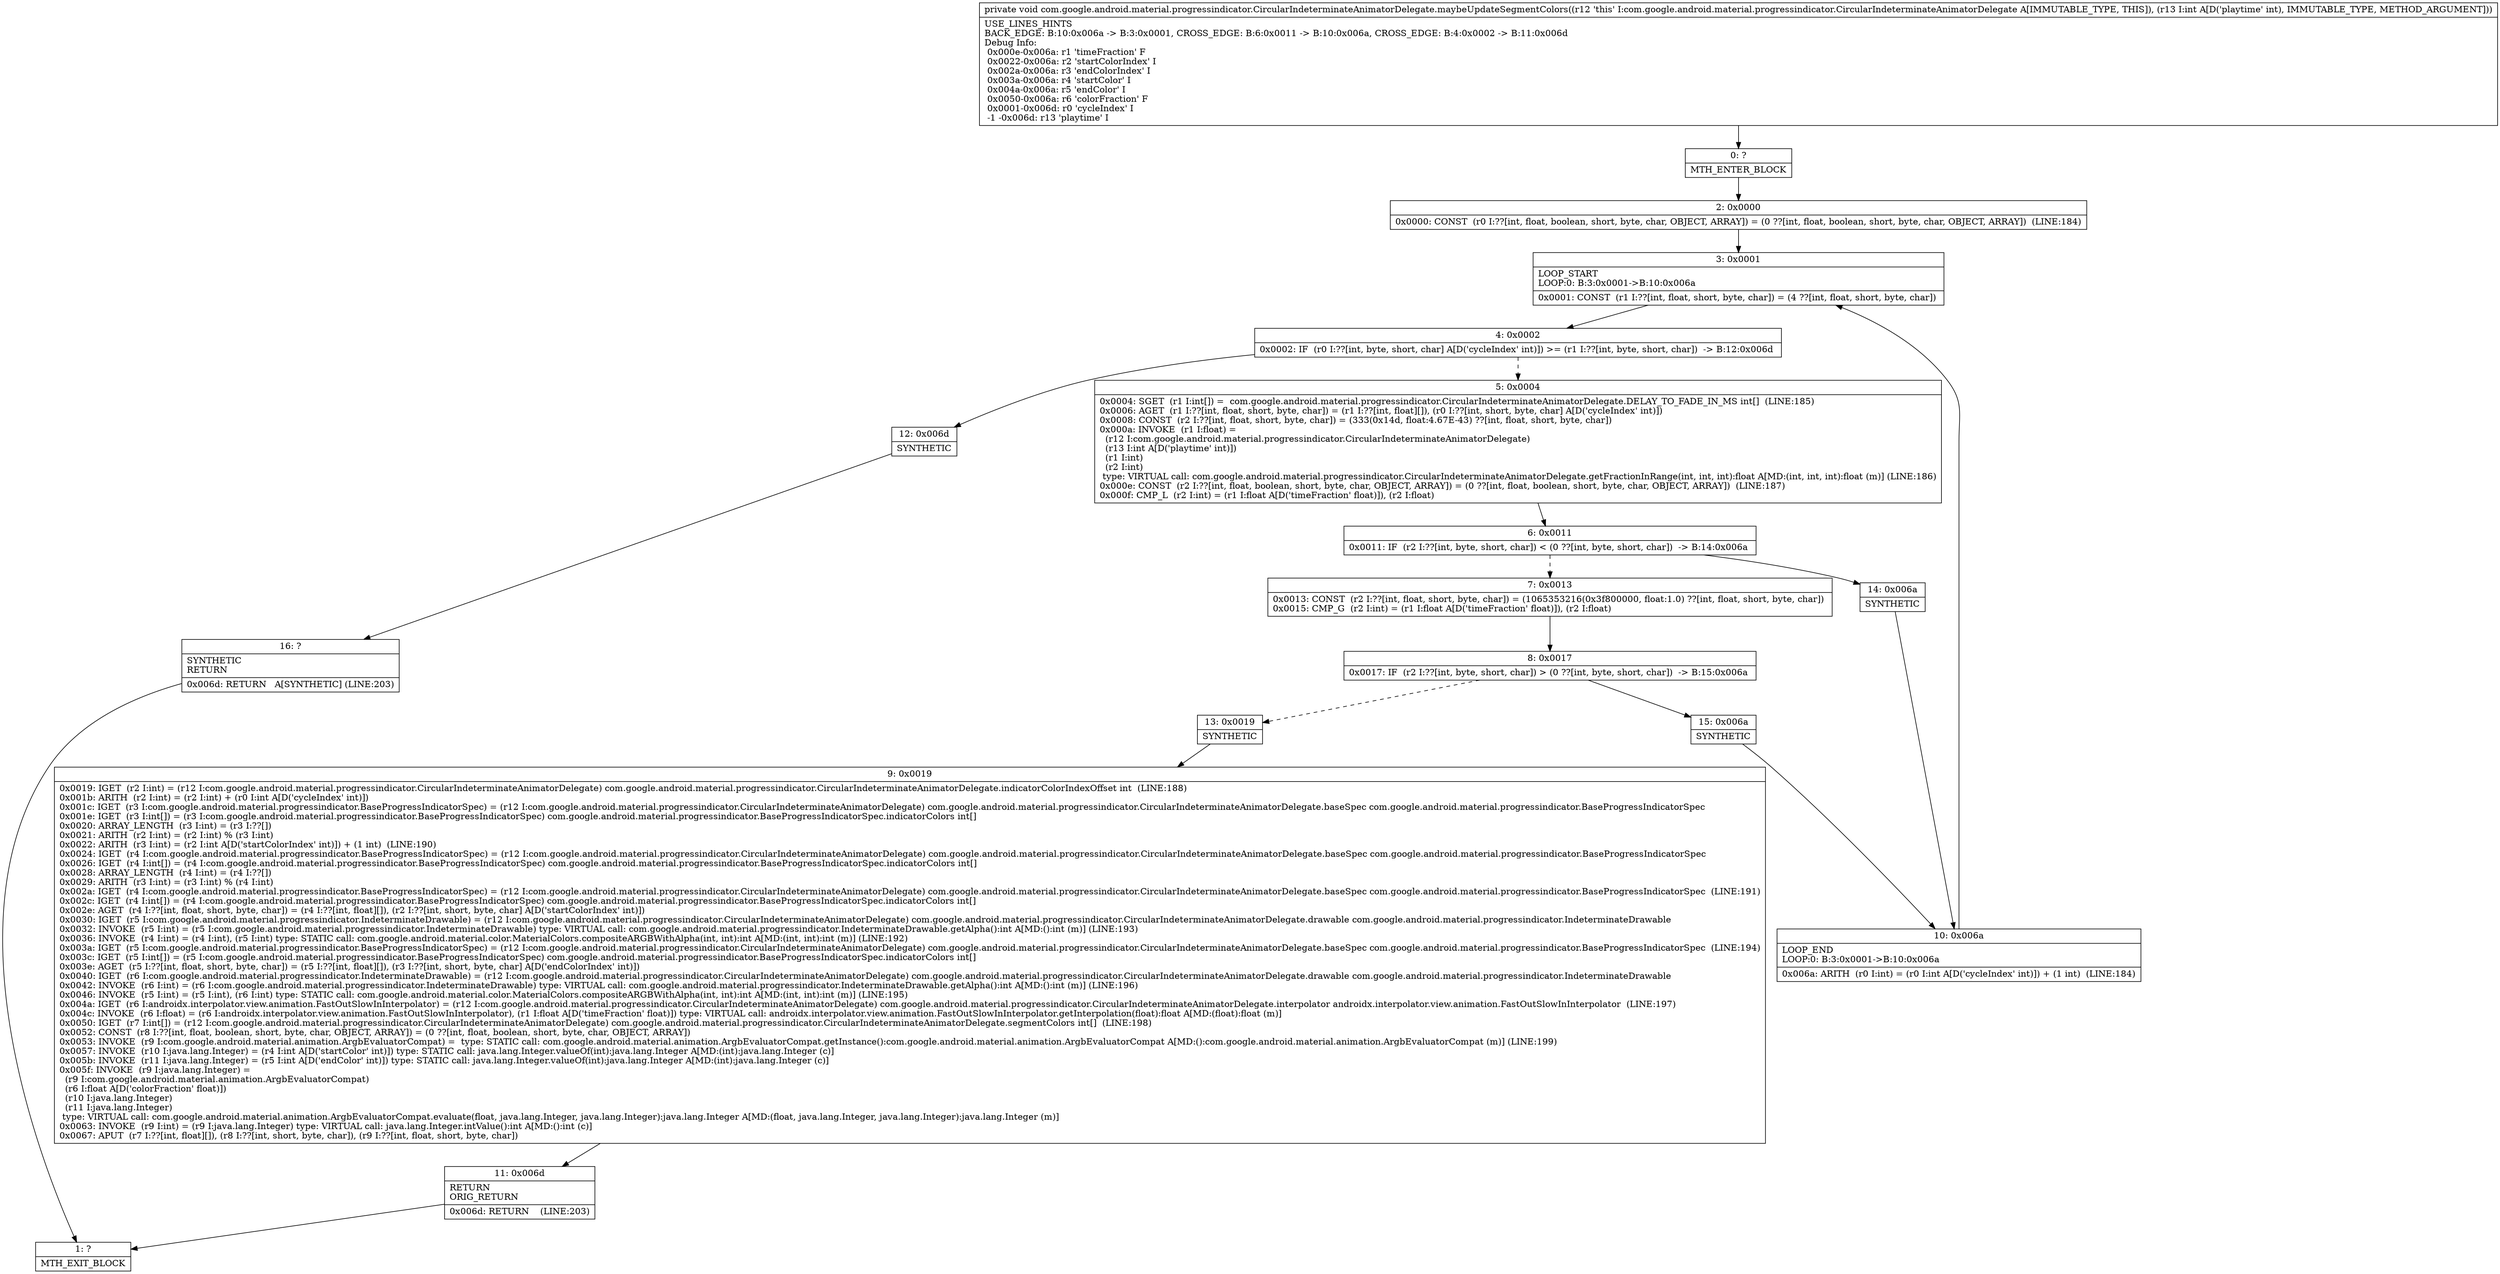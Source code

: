 digraph "CFG forcom.google.android.material.progressindicator.CircularIndeterminateAnimatorDelegate.maybeUpdateSegmentColors(I)V" {
Node_0 [shape=record,label="{0\:\ ?|MTH_ENTER_BLOCK\l}"];
Node_2 [shape=record,label="{2\:\ 0x0000|0x0000: CONST  (r0 I:??[int, float, boolean, short, byte, char, OBJECT, ARRAY]) = (0 ??[int, float, boolean, short, byte, char, OBJECT, ARRAY])  (LINE:184)\l}"];
Node_3 [shape=record,label="{3\:\ 0x0001|LOOP_START\lLOOP:0: B:3:0x0001\-\>B:10:0x006a\l|0x0001: CONST  (r1 I:??[int, float, short, byte, char]) = (4 ??[int, float, short, byte, char]) \l}"];
Node_4 [shape=record,label="{4\:\ 0x0002|0x0002: IF  (r0 I:??[int, byte, short, char] A[D('cycleIndex' int)]) \>= (r1 I:??[int, byte, short, char])  \-\> B:12:0x006d \l}"];
Node_5 [shape=record,label="{5\:\ 0x0004|0x0004: SGET  (r1 I:int[]) =  com.google.android.material.progressindicator.CircularIndeterminateAnimatorDelegate.DELAY_TO_FADE_IN_MS int[]  (LINE:185)\l0x0006: AGET  (r1 I:??[int, float, short, byte, char]) = (r1 I:??[int, float][]), (r0 I:??[int, short, byte, char] A[D('cycleIndex' int)]) \l0x0008: CONST  (r2 I:??[int, float, short, byte, char]) = (333(0x14d, float:4.67E\-43) ??[int, float, short, byte, char]) \l0x000a: INVOKE  (r1 I:float) = \l  (r12 I:com.google.android.material.progressindicator.CircularIndeterminateAnimatorDelegate)\l  (r13 I:int A[D('playtime' int)])\l  (r1 I:int)\l  (r2 I:int)\l type: VIRTUAL call: com.google.android.material.progressindicator.CircularIndeterminateAnimatorDelegate.getFractionInRange(int, int, int):float A[MD:(int, int, int):float (m)] (LINE:186)\l0x000e: CONST  (r2 I:??[int, float, boolean, short, byte, char, OBJECT, ARRAY]) = (0 ??[int, float, boolean, short, byte, char, OBJECT, ARRAY])  (LINE:187)\l0x000f: CMP_L  (r2 I:int) = (r1 I:float A[D('timeFraction' float)]), (r2 I:float) \l}"];
Node_6 [shape=record,label="{6\:\ 0x0011|0x0011: IF  (r2 I:??[int, byte, short, char]) \< (0 ??[int, byte, short, char])  \-\> B:14:0x006a \l}"];
Node_7 [shape=record,label="{7\:\ 0x0013|0x0013: CONST  (r2 I:??[int, float, short, byte, char]) = (1065353216(0x3f800000, float:1.0) ??[int, float, short, byte, char]) \l0x0015: CMP_G  (r2 I:int) = (r1 I:float A[D('timeFraction' float)]), (r2 I:float) \l}"];
Node_8 [shape=record,label="{8\:\ 0x0017|0x0017: IF  (r2 I:??[int, byte, short, char]) \> (0 ??[int, byte, short, char])  \-\> B:15:0x006a \l}"];
Node_13 [shape=record,label="{13\:\ 0x0019|SYNTHETIC\l}"];
Node_9 [shape=record,label="{9\:\ 0x0019|0x0019: IGET  (r2 I:int) = (r12 I:com.google.android.material.progressindicator.CircularIndeterminateAnimatorDelegate) com.google.android.material.progressindicator.CircularIndeterminateAnimatorDelegate.indicatorColorIndexOffset int  (LINE:188)\l0x001b: ARITH  (r2 I:int) = (r2 I:int) + (r0 I:int A[D('cycleIndex' int)]) \l0x001c: IGET  (r3 I:com.google.android.material.progressindicator.BaseProgressIndicatorSpec) = (r12 I:com.google.android.material.progressindicator.CircularIndeterminateAnimatorDelegate) com.google.android.material.progressindicator.CircularIndeterminateAnimatorDelegate.baseSpec com.google.android.material.progressindicator.BaseProgressIndicatorSpec \l0x001e: IGET  (r3 I:int[]) = (r3 I:com.google.android.material.progressindicator.BaseProgressIndicatorSpec) com.google.android.material.progressindicator.BaseProgressIndicatorSpec.indicatorColors int[] \l0x0020: ARRAY_LENGTH  (r3 I:int) = (r3 I:??[]) \l0x0021: ARITH  (r2 I:int) = (r2 I:int) % (r3 I:int) \l0x0022: ARITH  (r3 I:int) = (r2 I:int A[D('startColorIndex' int)]) + (1 int)  (LINE:190)\l0x0024: IGET  (r4 I:com.google.android.material.progressindicator.BaseProgressIndicatorSpec) = (r12 I:com.google.android.material.progressindicator.CircularIndeterminateAnimatorDelegate) com.google.android.material.progressindicator.CircularIndeterminateAnimatorDelegate.baseSpec com.google.android.material.progressindicator.BaseProgressIndicatorSpec \l0x0026: IGET  (r4 I:int[]) = (r4 I:com.google.android.material.progressindicator.BaseProgressIndicatorSpec) com.google.android.material.progressindicator.BaseProgressIndicatorSpec.indicatorColors int[] \l0x0028: ARRAY_LENGTH  (r4 I:int) = (r4 I:??[]) \l0x0029: ARITH  (r3 I:int) = (r3 I:int) % (r4 I:int) \l0x002a: IGET  (r4 I:com.google.android.material.progressindicator.BaseProgressIndicatorSpec) = (r12 I:com.google.android.material.progressindicator.CircularIndeterminateAnimatorDelegate) com.google.android.material.progressindicator.CircularIndeterminateAnimatorDelegate.baseSpec com.google.android.material.progressindicator.BaseProgressIndicatorSpec  (LINE:191)\l0x002c: IGET  (r4 I:int[]) = (r4 I:com.google.android.material.progressindicator.BaseProgressIndicatorSpec) com.google.android.material.progressindicator.BaseProgressIndicatorSpec.indicatorColors int[] \l0x002e: AGET  (r4 I:??[int, float, short, byte, char]) = (r4 I:??[int, float][]), (r2 I:??[int, short, byte, char] A[D('startColorIndex' int)]) \l0x0030: IGET  (r5 I:com.google.android.material.progressindicator.IndeterminateDrawable) = (r12 I:com.google.android.material.progressindicator.CircularIndeterminateAnimatorDelegate) com.google.android.material.progressindicator.CircularIndeterminateAnimatorDelegate.drawable com.google.android.material.progressindicator.IndeterminateDrawable \l0x0032: INVOKE  (r5 I:int) = (r5 I:com.google.android.material.progressindicator.IndeterminateDrawable) type: VIRTUAL call: com.google.android.material.progressindicator.IndeterminateDrawable.getAlpha():int A[MD:():int (m)] (LINE:193)\l0x0036: INVOKE  (r4 I:int) = (r4 I:int), (r5 I:int) type: STATIC call: com.google.android.material.color.MaterialColors.compositeARGBWithAlpha(int, int):int A[MD:(int, int):int (m)] (LINE:192)\l0x003a: IGET  (r5 I:com.google.android.material.progressindicator.BaseProgressIndicatorSpec) = (r12 I:com.google.android.material.progressindicator.CircularIndeterminateAnimatorDelegate) com.google.android.material.progressindicator.CircularIndeterminateAnimatorDelegate.baseSpec com.google.android.material.progressindicator.BaseProgressIndicatorSpec  (LINE:194)\l0x003c: IGET  (r5 I:int[]) = (r5 I:com.google.android.material.progressindicator.BaseProgressIndicatorSpec) com.google.android.material.progressindicator.BaseProgressIndicatorSpec.indicatorColors int[] \l0x003e: AGET  (r5 I:??[int, float, short, byte, char]) = (r5 I:??[int, float][]), (r3 I:??[int, short, byte, char] A[D('endColorIndex' int)]) \l0x0040: IGET  (r6 I:com.google.android.material.progressindicator.IndeterminateDrawable) = (r12 I:com.google.android.material.progressindicator.CircularIndeterminateAnimatorDelegate) com.google.android.material.progressindicator.CircularIndeterminateAnimatorDelegate.drawable com.google.android.material.progressindicator.IndeterminateDrawable \l0x0042: INVOKE  (r6 I:int) = (r6 I:com.google.android.material.progressindicator.IndeterminateDrawable) type: VIRTUAL call: com.google.android.material.progressindicator.IndeterminateDrawable.getAlpha():int A[MD:():int (m)] (LINE:196)\l0x0046: INVOKE  (r5 I:int) = (r5 I:int), (r6 I:int) type: STATIC call: com.google.android.material.color.MaterialColors.compositeARGBWithAlpha(int, int):int A[MD:(int, int):int (m)] (LINE:195)\l0x004a: IGET  (r6 I:androidx.interpolator.view.animation.FastOutSlowInInterpolator) = (r12 I:com.google.android.material.progressindicator.CircularIndeterminateAnimatorDelegate) com.google.android.material.progressindicator.CircularIndeterminateAnimatorDelegate.interpolator androidx.interpolator.view.animation.FastOutSlowInInterpolator  (LINE:197)\l0x004c: INVOKE  (r6 I:float) = (r6 I:androidx.interpolator.view.animation.FastOutSlowInInterpolator), (r1 I:float A[D('timeFraction' float)]) type: VIRTUAL call: androidx.interpolator.view.animation.FastOutSlowInInterpolator.getInterpolation(float):float A[MD:(float):float (m)]\l0x0050: IGET  (r7 I:int[]) = (r12 I:com.google.android.material.progressindicator.CircularIndeterminateAnimatorDelegate) com.google.android.material.progressindicator.CircularIndeterminateAnimatorDelegate.segmentColors int[]  (LINE:198)\l0x0052: CONST  (r8 I:??[int, float, boolean, short, byte, char, OBJECT, ARRAY]) = (0 ??[int, float, boolean, short, byte, char, OBJECT, ARRAY]) \l0x0053: INVOKE  (r9 I:com.google.android.material.animation.ArgbEvaluatorCompat) =  type: STATIC call: com.google.android.material.animation.ArgbEvaluatorCompat.getInstance():com.google.android.material.animation.ArgbEvaluatorCompat A[MD:():com.google.android.material.animation.ArgbEvaluatorCompat (m)] (LINE:199)\l0x0057: INVOKE  (r10 I:java.lang.Integer) = (r4 I:int A[D('startColor' int)]) type: STATIC call: java.lang.Integer.valueOf(int):java.lang.Integer A[MD:(int):java.lang.Integer (c)]\l0x005b: INVOKE  (r11 I:java.lang.Integer) = (r5 I:int A[D('endColor' int)]) type: STATIC call: java.lang.Integer.valueOf(int):java.lang.Integer A[MD:(int):java.lang.Integer (c)]\l0x005f: INVOKE  (r9 I:java.lang.Integer) = \l  (r9 I:com.google.android.material.animation.ArgbEvaluatorCompat)\l  (r6 I:float A[D('colorFraction' float)])\l  (r10 I:java.lang.Integer)\l  (r11 I:java.lang.Integer)\l type: VIRTUAL call: com.google.android.material.animation.ArgbEvaluatorCompat.evaluate(float, java.lang.Integer, java.lang.Integer):java.lang.Integer A[MD:(float, java.lang.Integer, java.lang.Integer):java.lang.Integer (m)]\l0x0063: INVOKE  (r9 I:int) = (r9 I:java.lang.Integer) type: VIRTUAL call: java.lang.Integer.intValue():int A[MD:():int (c)]\l0x0067: APUT  (r7 I:??[int, float][]), (r8 I:??[int, short, byte, char]), (r9 I:??[int, float, short, byte, char]) \l}"];
Node_11 [shape=record,label="{11\:\ 0x006d|RETURN\lORIG_RETURN\l|0x006d: RETURN    (LINE:203)\l}"];
Node_1 [shape=record,label="{1\:\ ?|MTH_EXIT_BLOCK\l}"];
Node_15 [shape=record,label="{15\:\ 0x006a|SYNTHETIC\l}"];
Node_10 [shape=record,label="{10\:\ 0x006a|LOOP_END\lLOOP:0: B:3:0x0001\-\>B:10:0x006a\l|0x006a: ARITH  (r0 I:int) = (r0 I:int A[D('cycleIndex' int)]) + (1 int)  (LINE:184)\l}"];
Node_14 [shape=record,label="{14\:\ 0x006a|SYNTHETIC\l}"];
Node_12 [shape=record,label="{12\:\ 0x006d|SYNTHETIC\l}"];
Node_16 [shape=record,label="{16\:\ ?|SYNTHETIC\lRETURN\l|0x006d: RETURN   A[SYNTHETIC] (LINE:203)\l}"];
MethodNode[shape=record,label="{private void com.google.android.material.progressindicator.CircularIndeterminateAnimatorDelegate.maybeUpdateSegmentColors((r12 'this' I:com.google.android.material.progressindicator.CircularIndeterminateAnimatorDelegate A[IMMUTABLE_TYPE, THIS]), (r13 I:int A[D('playtime' int), IMMUTABLE_TYPE, METHOD_ARGUMENT]))  | USE_LINES_HINTS\lBACK_EDGE: B:10:0x006a \-\> B:3:0x0001, CROSS_EDGE: B:6:0x0011 \-\> B:10:0x006a, CROSS_EDGE: B:4:0x0002 \-\> B:11:0x006d\lDebug Info:\l  0x000e\-0x006a: r1 'timeFraction' F\l  0x0022\-0x006a: r2 'startColorIndex' I\l  0x002a\-0x006a: r3 'endColorIndex' I\l  0x003a\-0x006a: r4 'startColor' I\l  0x004a\-0x006a: r5 'endColor' I\l  0x0050\-0x006a: r6 'colorFraction' F\l  0x0001\-0x006d: r0 'cycleIndex' I\l  \-1 \-0x006d: r13 'playtime' I\l}"];
MethodNode -> Node_0;Node_0 -> Node_2;
Node_2 -> Node_3;
Node_3 -> Node_4;
Node_4 -> Node_5[style=dashed];
Node_4 -> Node_12;
Node_5 -> Node_6;
Node_6 -> Node_7[style=dashed];
Node_6 -> Node_14;
Node_7 -> Node_8;
Node_8 -> Node_13[style=dashed];
Node_8 -> Node_15;
Node_13 -> Node_9;
Node_9 -> Node_11;
Node_11 -> Node_1;
Node_15 -> Node_10;
Node_10 -> Node_3;
Node_14 -> Node_10;
Node_12 -> Node_16;
Node_16 -> Node_1;
}

